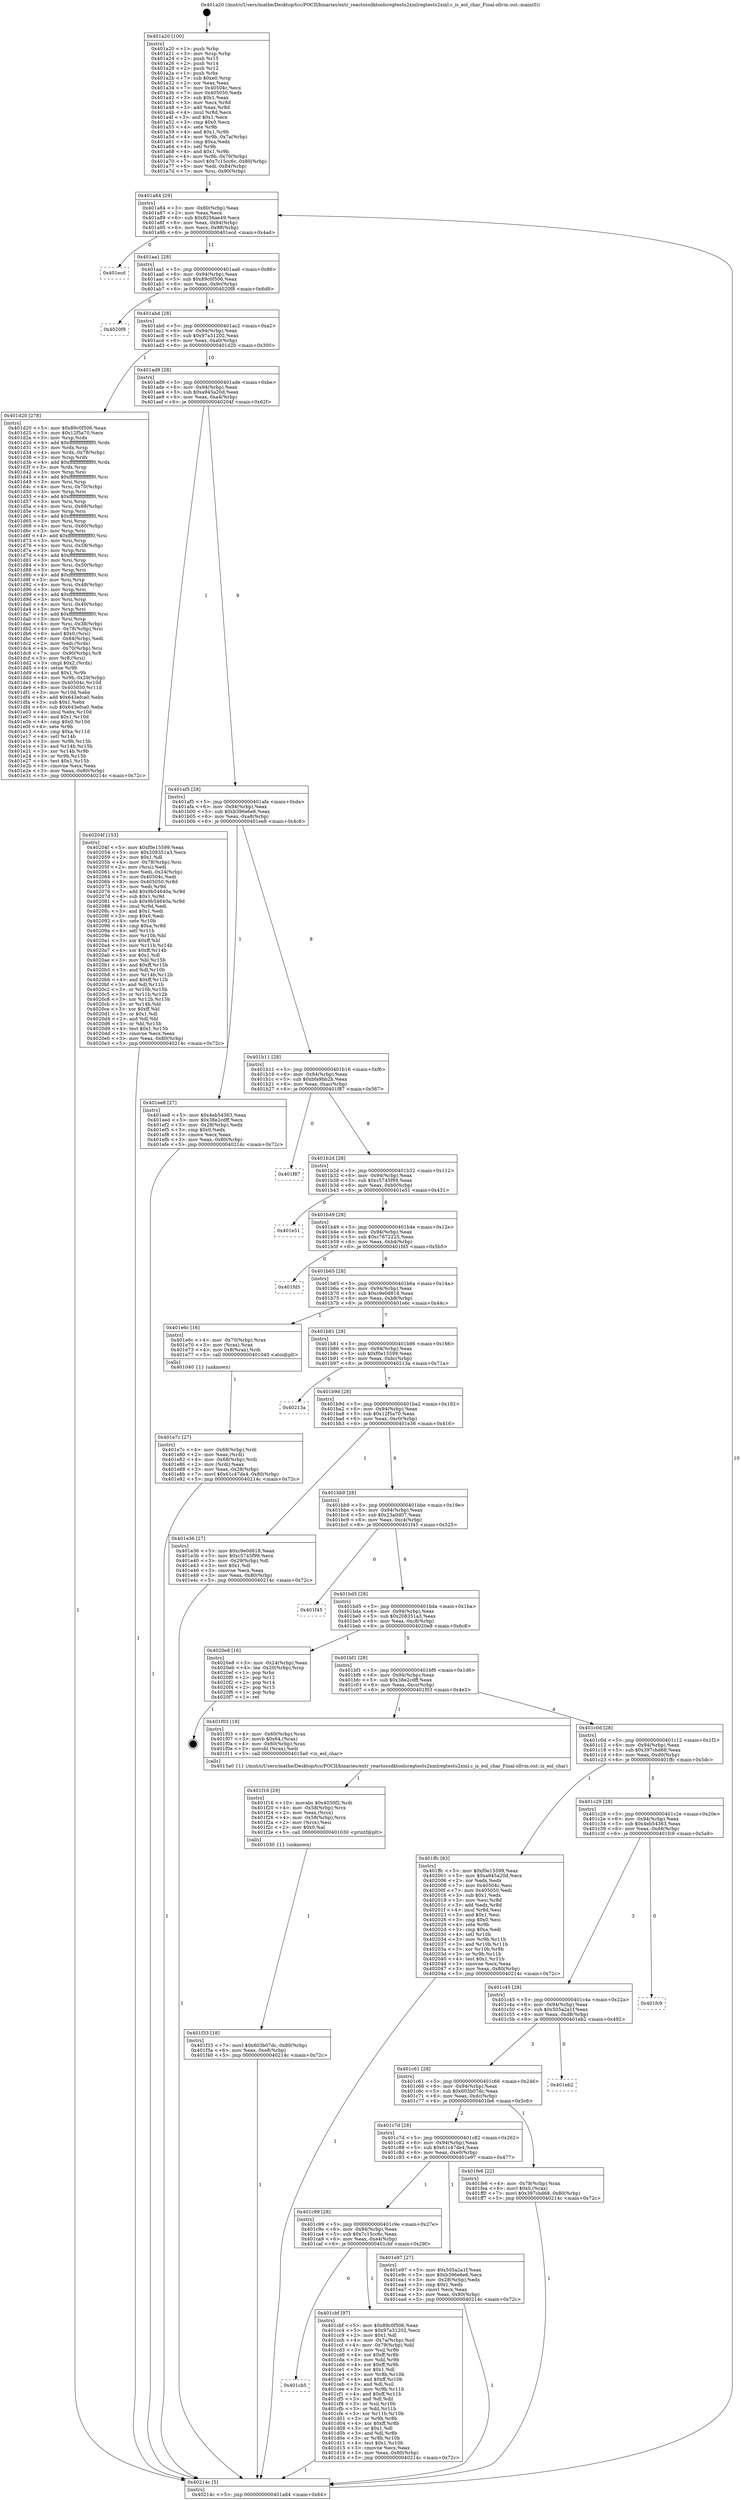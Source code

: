 digraph "0x401a20" {
  label = "0x401a20 (/mnt/c/Users/mathe/Desktop/tcc/POCII/binaries/extr_reactossdktoolsregtests2xmlregtests2xml.c_is_eol_char_Final-ollvm.out::main(0))"
  labelloc = "t"
  node[shape=record]

  Entry [label="",width=0.3,height=0.3,shape=circle,fillcolor=black,style=filled]
  "0x401a84" [label="{
     0x401a84 [29]\l
     | [instrs]\l
     &nbsp;&nbsp;0x401a84 \<+3\>: mov -0x80(%rbp),%eax\l
     &nbsp;&nbsp;0x401a87 \<+2\>: mov %eax,%ecx\l
     &nbsp;&nbsp;0x401a89 \<+6\>: sub $0x8256ae49,%ecx\l
     &nbsp;&nbsp;0x401a8f \<+6\>: mov %eax,-0x94(%rbp)\l
     &nbsp;&nbsp;0x401a95 \<+6\>: mov %ecx,-0x98(%rbp)\l
     &nbsp;&nbsp;0x401a9b \<+6\>: je 0000000000401ecd \<main+0x4ad\>\l
  }"]
  "0x401ecd" [label="{
     0x401ecd\l
  }", style=dashed]
  "0x401aa1" [label="{
     0x401aa1 [28]\l
     | [instrs]\l
     &nbsp;&nbsp;0x401aa1 \<+5\>: jmp 0000000000401aa6 \<main+0x86\>\l
     &nbsp;&nbsp;0x401aa6 \<+6\>: mov -0x94(%rbp),%eax\l
     &nbsp;&nbsp;0x401aac \<+5\>: sub $0x89c0f506,%eax\l
     &nbsp;&nbsp;0x401ab1 \<+6\>: mov %eax,-0x9c(%rbp)\l
     &nbsp;&nbsp;0x401ab7 \<+6\>: je 00000000004020f8 \<main+0x6d8\>\l
  }"]
  Exit [label="",width=0.3,height=0.3,shape=circle,fillcolor=black,style=filled,peripheries=2]
  "0x4020f8" [label="{
     0x4020f8\l
  }", style=dashed]
  "0x401abd" [label="{
     0x401abd [28]\l
     | [instrs]\l
     &nbsp;&nbsp;0x401abd \<+5\>: jmp 0000000000401ac2 \<main+0xa2\>\l
     &nbsp;&nbsp;0x401ac2 \<+6\>: mov -0x94(%rbp),%eax\l
     &nbsp;&nbsp;0x401ac8 \<+5\>: sub $0x97a31202,%eax\l
     &nbsp;&nbsp;0x401acd \<+6\>: mov %eax,-0xa0(%rbp)\l
     &nbsp;&nbsp;0x401ad3 \<+6\>: je 0000000000401d20 \<main+0x300\>\l
  }"]
  "0x401f33" [label="{
     0x401f33 [18]\l
     | [instrs]\l
     &nbsp;&nbsp;0x401f33 \<+7\>: movl $0x603b07dc,-0x80(%rbp)\l
     &nbsp;&nbsp;0x401f3a \<+6\>: mov %eax,-0xe8(%rbp)\l
     &nbsp;&nbsp;0x401f40 \<+5\>: jmp 000000000040214c \<main+0x72c\>\l
  }"]
  "0x401d20" [label="{
     0x401d20 [278]\l
     | [instrs]\l
     &nbsp;&nbsp;0x401d20 \<+5\>: mov $0x89c0f506,%eax\l
     &nbsp;&nbsp;0x401d25 \<+5\>: mov $0x12f5a70,%ecx\l
     &nbsp;&nbsp;0x401d2a \<+3\>: mov %rsp,%rdx\l
     &nbsp;&nbsp;0x401d2d \<+4\>: add $0xfffffffffffffff0,%rdx\l
     &nbsp;&nbsp;0x401d31 \<+3\>: mov %rdx,%rsp\l
     &nbsp;&nbsp;0x401d34 \<+4\>: mov %rdx,-0x78(%rbp)\l
     &nbsp;&nbsp;0x401d38 \<+3\>: mov %rsp,%rdx\l
     &nbsp;&nbsp;0x401d3b \<+4\>: add $0xfffffffffffffff0,%rdx\l
     &nbsp;&nbsp;0x401d3f \<+3\>: mov %rdx,%rsp\l
     &nbsp;&nbsp;0x401d42 \<+3\>: mov %rsp,%rsi\l
     &nbsp;&nbsp;0x401d45 \<+4\>: add $0xfffffffffffffff0,%rsi\l
     &nbsp;&nbsp;0x401d49 \<+3\>: mov %rsi,%rsp\l
     &nbsp;&nbsp;0x401d4c \<+4\>: mov %rsi,-0x70(%rbp)\l
     &nbsp;&nbsp;0x401d50 \<+3\>: mov %rsp,%rsi\l
     &nbsp;&nbsp;0x401d53 \<+4\>: add $0xfffffffffffffff0,%rsi\l
     &nbsp;&nbsp;0x401d57 \<+3\>: mov %rsi,%rsp\l
     &nbsp;&nbsp;0x401d5a \<+4\>: mov %rsi,-0x68(%rbp)\l
     &nbsp;&nbsp;0x401d5e \<+3\>: mov %rsp,%rsi\l
     &nbsp;&nbsp;0x401d61 \<+4\>: add $0xfffffffffffffff0,%rsi\l
     &nbsp;&nbsp;0x401d65 \<+3\>: mov %rsi,%rsp\l
     &nbsp;&nbsp;0x401d68 \<+4\>: mov %rsi,-0x60(%rbp)\l
     &nbsp;&nbsp;0x401d6c \<+3\>: mov %rsp,%rsi\l
     &nbsp;&nbsp;0x401d6f \<+4\>: add $0xfffffffffffffff0,%rsi\l
     &nbsp;&nbsp;0x401d73 \<+3\>: mov %rsi,%rsp\l
     &nbsp;&nbsp;0x401d76 \<+4\>: mov %rsi,-0x58(%rbp)\l
     &nbsp;&nbsp;0x401d7a \<+3\>: mov %rsp,%rsi\l
     &nbsp;&nbsp;0x401d7d \<+4\>: add $0xfffffffffffffff0,%rsi\l
     &nbsp;&nbsp;0x401d81 \<+3\>: mov %rsi,%rsp\l
     &nbsp;&nbsp;0x401d84 \<+4\>: mov %rsi,-0x50(%rbp)\l
     &nbsp;&nbsp;0x401d88 \<+3\>: mov %rsp,%rsi\l
     &nbsp;&nbsp;0x401d8b \<+4\>: add $0xfffffffffffffff0,%rsi\l
     &nbsp;&nbsp;0x401d8f \<+3\>: mov %rsi,%rsp\l
     &nbsp;&nbsp;0x401d92 \<+4\>: mov %rsi,-0x48(%rbp)\l
     &nbsp;&nbsp;0x401d96 \<+3\>: mov %rsp,%rsi\l
     &nbsp;&nbsp;0x401d99 \<+4\>: add $0xfffffffffffffff0,%rsi\l
     &nbsp;&nbsp;0x401d9d \<+3\>: mov %rsi,%rsp\l
     &nbsp;&nbsp;0x401da0 \<+4\>: mov %rsi,-0x40(%rbp)\l
     &nbsp;&nbsp;0x401da4 \<+3\>: mov %rsp,%rsi\l
     &nbsp;&nbsp;0x401da7 \<+4\>: add $0xfffffffffffffff0,%rsi\l
     &nbsp;&nbsp;0x401dab \<+3\>: mov %rsi,%rsp\l
     &nbsp;&nbsp;0x401dae \<+4\>: mov %rsi,-0x38(%rbp)\l
     &nbsp;&nbsp;0x401db2 \<+4\>: mov -0x78(%rbp),%rsi\l
     &nbsp;&nbsp;0x401db6 \<+6\>: movl $0x0,(%rsi)\l
     &nbsp;&nbsp;0x401dbc \<+6\>: mov -0x84(%rbp),%edi\l
     &nbsp;&nbsp;0x401dc2 \<+2\>: mov %edi,(%rdx)\l
     &nbsp;&nbsp;0x401dc4 \<+4\>: mov -0x70(%rbp),%rsi\l
     &nbsp;&nbsp;0x401dc8 \<+7\>: mov -0x90(%rbp),%r8\l
     &nbsp;&nbsp;0x401dcf \<+3\>: mov %r8,(%rsi)\l
     &nbsp;&nbsp;0x401dd2 \<+3\>: cmpl $0x2,(%rdx)\l
     &nbsp;&nbsp;0x401dd5 \<+4\>: setne %r9b\l
     &nbsp;&nbsp;0x401dd9 \<+4\>: and $0x1,%r9b\l
     &nbsp;&nbsp;0x401ddd \<+4\>: mov %r9b,-0x29(%rbp)\l
     &nbsp;&nbsp;0x401de1 \<+8\>: mov 0x40504c,%r10d\l
     &nbsp;&nbsp;0x401de9 \<+8\>: mov 0x405050,%r11d\l
     &nbsp;&nbsp;0x401df1 \<+3\>: mov %r10d,%ebx\l
     &nbsp;&nbsp;0x401df4 \<+6\>: add $0x643efca0,%ebx\l
     &nbsp;&nbsp;0x401dfa \<+3\>: sub $0x1,%ebx\l
     &nbsp;&nbsp;0x401dfd \<+6\>: sub $0x643efca0,%ebx\l
     &nbsp;&nbsp;0x401e03 \<+4\>: imul %ebx,%r10d\l
     &nbsp;&nbsp;0x401e07 \<+4\>: and $0x1,%r10d\l
     &nbsp;&nbsp;0x401e0b \<+4\>: cmp $0x0,%r10d\l
     &nbsp;&nbsp;0x401e0f \<+4\>: sete %r9b\l
     &nbsp;&nbsp;0x401e13 \<+4\>: cmp $0xa,%r11d\l
     &nbsp;&nbsp;0x401e17 \<+4\>: setl %r14b\l
     &nbsp;&nbsp;0x401e1b \<+3\>: mov %r9b,%r15b\l
     &nbsp;&nbsp;0x401e1e \<+3\>: and %r14b,%r15b\l
     &nbsp;&nbsp;0x401e21 \<+3\>: xor %r14b,%r9b\l
     &nbsp;&nbsp;0x401e24 \<+3\>: or %r9b,%r15b\l
     &nbsp;&nbsp;0x401e27 \<+4\>: test $0x1,%r15b\l
     &nbsp;&nbsp;0x401e2b \<+3\>: cmovne %ecx,%eax\l
     &nbsp;&nbsp;0x401e2e \<+3\>: mov %eax,-0x80(%rbp)\l
     &nbsp;&nbsp;0x401e31 \<+5\>: jmp 000000000040214c \<main+0x72c\>\l
  }"]
  "0x401ad9" [label="{
     0x401ad9 [28]\l
     | [instrs]\l
     &nbsp;&nbsp;0x401ad9 \<+5\>: jmp 0000000000401ade \<main+0xbe\>\l
     &nbsp;&nbsp;0x401ade \<+6\>: mov -0x94(%rbp),%eax\l
     &nbsp;&nbsp;0x401ae4 \<+5\>: sub $0xa945a20d,%eax\l
     &nbsp;&nbsp;0x401ae9 \<+6\>: mov %eax,-0xa4(%rbp)\l
     &nbsp;&nbsp;0x401aef \<+6\>: je 000000000040204f \<main+0x62f\>\l
  }"]
  "0x401f16" [label="{
     0x401f16 [29]\l
     | [instrs]\l
     &nbsp;&nbsp;0x401f16 \<+10\>: movabs $0x4030f2,%rdi\l
     &nbsp;&nbsp;0x401f20 \<+4\>: mov -0x58(%rbp),%rcx\l
     &nbsp;&nbsp;0x401f24 \<+2\>: mov %eax,(%rcx)\l
     &nbsp;&nbsp;0x401f26 \<+4\>: mov -0x58(%rbp),%rcx\l
     &nbsp;&nbsp;0x401f2a \<+2\>: mov (%rcx),%esi\l
     &nbsp;&nbsp;0x401f2c \<+2\>: mov $0x0,%al\l
     &nbsp;&nbsp;0x401f2e \<+5\>: call 0000000000401030 \<printf@plt\>\l
     | [calls]\l
     &nbsp;&nbsp;0x401030 \{1\} (unknown)\l
  }"]
  "0x40204f" [label="{
     0x40204f [153]\l
     | [instrs]\l
     &nbsp;&nbsp;0x40204f \<+5\>: mov $0xf0e15599,%eax\l
     &nbsp;&nbsp;0x402054 \<+5\>: mov $0x208351a3,%ecx\l
     &nbsp;&nbsp;0x402059 \<+2\>: mov $0x1,%dl\l
     &nbsp;&nbsp;0x40205b \<+4\>: mov -0x78(%rbp),%rsi\l
     &nbsp;&nbsp;0x40205f \<+2\>: mov (%rsi),%edi\l
     &nbsp;&nbsp;0x402061 \<+3\>: mov %edi,-0x24(%rbp)\l
     &nbsp;&nbsp;0x402064 \<+7\>: mov 0x40504c,%edi\l
     &nbsp;&nbsp;0x40206b \<+8\>: mov 0x405050,%r8d\l
     &nbsp;&nbsp;0x402073 \<+3\>: mov %edi,%r9d\l
     &nbsp;&nbsp;0x402076 \<+7\>: add $0x9b54640a,%r9d\l
     &nbsp;&nbsp;0x40207d \<+4\>: sub $0x1,%r9d\l
     &nbsp;&nbsp;0x402081 \<+7\>: sub $0x9b54640a,%r9d\l
     &nbsp;&nbsp;0x402088 \<+4\>: imul %r9d,%edi\l
     &nbsp;&nbsp;0x40208c \<+3\>: and $0x1,%edi\l
     &nbsp;&nbsp;0x40208f \<+3\>: cmp $0x0,%edi\l
     &nbsp;&nbsp;0x402092 \<+4\>: sete %r10b\l
     &nbsp;&nbsp;0x402096 \<+4\>: cmp $0xa,%r8d\l
     &nbsp;&nbsp;0x40209a \<+4\>: setl %r11b\l
     &nbsp;&nbsp;0x40209e \<+3\>: mov %r10b,%bl\l
     &nbsp;&nbsp;0x4020a1 \<+3\>: xor $0xff,%bl\l
     &nbsp;&nbsp;0x4020a4 \<+3\>: mov %r11b,%r14b\l
     &nbsp;&nbsp;0x4020a7 \<+4\>: xor $0xff,%r14b\l
     &nbsp;&nbsp;0x4020ab \<+3\>: xor $0x1,%dl\l
     &nbsp;&nbsp;0x4020ae \<+3\>: mov %bl,%r15b\l
     &nbsp;&nbsp;0x4020b1 \<+4\>: and $0xff,%r15b\l
     &nbsp;&nbsp;0x4020b5 \<+3\>: and %dl,%r10b\l
     &nbsp;&nbsp;0x4020b8 \<+3\>: mov %r14b,%r12b\l
     &nbsp;&nbsp;0x4020bb \<+4\>: and $0xff,%r12b\l
     &nbsp;&nbsp;0x4020bf \<+3\>: and %dl,%r11b\l
     &nbsp;&nbsp;0x4020c2 \<+3\>: or %r10b,%r15b\l
     &nbsp;&nbsp;0x4020c5 \<+3\>: or %r11b,%r12b\l
     &nbsp;&nbsp;0x4020c8 \<+3\>: xor %r12b,%r15b\l
     &nbsp;&nbsp;0x4020cb \<+3\>: or %r14b,%bl\l
     &nbsp;&nbsp;0x4020ce \<+3\>: xor $0xff,%bl\l
     &nbsp;&nbsp;0x4020d1 \<+3\>: or $0x1,%dl\l
     &nbsp;&nbsp;0x4020d4 \<+2\>: and %dl,%bl\l
     &nbsp;&nbsp;0x4020d6 \<+3\>: or %bl,%r15b\l
     &nbsp;&nbsp;0x4020d9 \<+4\>: test $0x1,%r15b\l
     &nbsp;&nbsp;0x4020dd \<+3\>: cmovne %ecx,%eax\l
     &nbsp;&nbsp;0x4020e0 \<+3\>: mov %eax,-0x80(%rbp)\l
     &nbsp;&nbsp;0x4020e3 \<+5\>: jmp 000000000040214c \<main+0x72c\>\l
  }"]
  "0x401af5" [label="{
     0x401af5 [28]\l
     | [instrs]\l
     &nbsp;&nbsp;0x401af5 \<+5\>: jmp 0000000000401afa \<main+0xda\>\l
     &nbsp;&nbsp;0x401afa \<+6\>: mov -0x94(%rbp),%eax\l
     &nbsp;&nbsp;0x401b00 \<+5\>: sub $0xb396e6e6,%eax\l
     &nbsp;&nbsp;0x401b05 \<+6\>: mov %eax,-0xa8(%rbp)\l
     &nbsp;&nbsp;0x401b0b \<+6\>: je 0000000000401ee8 \<main+0x4c8\>\l
  }"]
  "0x401e7c" [label="{
     0x401e7c [27]\l
     | [instrs]\l
     &nbsp;&nbsp;0x401e7c \<+4\>: mov -0x68(%rbp),%rdi\l
     &nbsp;&nbsp;0x401e80 \<+2\>: mov %eax,(%rdi)\l
     &nbsp;&nbsp;0x401e82 \<+4\>: mov -0x68(%rbp),%rdi\l
     &nbsp;&nbsp;0x401e86 \<+2\>: mov (%rdi),%eax\l
     &nbsp;&nbsp;0x401e88 \<+3\>: mov %eax,-0x28(%rbp)\l
     &nbsp;&nbsp;0x401e8b \<+7\>: movl $0x61c47de4,-0x80(%rbp)\l
     &nbsp;&nbsp;0x401e92 \<+5\>: jmp 000000000040214c \<main+0x72c\>\l
  }"]
  "0x401ee8" [label="{
     0x401ee8 [27]\l
     | [instrs]\l
     &nbsp;&nbsp;0x401ee8 \<+5\>: mov $0x4eb54363,%eax\l
     &nbsp;&nbsp;0x401eed \<+5\>: mov $0x38e2cdff,%ecx\l
     &nbsp;&nbsp;0x401ef2 \<+3\>: mov -0x28(%rbp),%edx\l
     &nbsp;&nbsp;0x401ef5 \<+3\>: cmp $0x0,%edx\l
     &nbsp;&nbsp;0x401ef8 \<+3\>: cmove %ecx,%eax\l
     &nbsp;&nbsp;0x401efb \<+3\>: mov %eax,-0x80(%rbp)\l
     &nbsp;&nbsp;0x401efe \<+5\>: jmp 000000000040214c \<main+0x72c\>\l
  }"]
  "0x401b11" [label="{
     0x401b11 [28]\l
     | [instrs]\l
     &nbsp;&nbsp;0x401b11 \<+5\>: jmp 0000000000401b16 \<main+0xf6\>\l
     &nbsp;&nbsp;0x401b16 \<+6\>: mov -0x94(%rbp),%eax\l
     &nbsp;&nbsp;0x401b1c \<+5\>: sub $0xbfa9bb2b,%eax\l
     &nbsp;&nbsp;0x401b21 \<+6\>: mov %eax,-0xac(%rbp)\l
     &nbsp;&nbsp;0x401b27 \<+6\>: je 0000000000401f87 \<main+0x567\>\l
  }"]
  "0x401a20" [label="{
     0x401a20 [100]\l
     | [instrs]\l
     &nbsp;&nbsp;0x401a20 \<+1\>: push %rbp\l
     &nbsp;&nbsp;0x401a21 \<+3\>: mov %rsp,%rbp\l
     &nbsp;&nbsp;0x401a24 \<+2\>: push %r15\l
     &nbsp;&nbsp;0x401a26 \<+2\>: push %r14\l
     &nbsp;&nbsp;0x401a28 \<+2\>: push %r12\l
     &nbsp;&nbsp;0x401a2a \<+1\>: push %rbx\l
     &nbsp;&nbsp;0x401a2b \<+7\>: sub $0xe0,%rsp\l
     &nbsp;&nbsp;0x401a32 \<+2\>: xor %eax,%eax\l
     &nbsp;&nbsp;0x401a34 \<+7\>: mov 0x40504c,%ecx\l
     &nbsp;&nbsp;0x401a3b \<+7\>: mov 0x405050,%edx\l
     &nbsp;&nbsp;0x401a42 \<+3\>: sub $0x1,%eax\l
     &nbsp;&nbsp;0x401a45 \<+3\>: mov %ecx,%r8d\l
     &nbsp;&nbsp;0x401a48 \<+3\>: add %eax,%r8d\l
     &nbsp;&nbsp;0x401a4b \<+4\>: imul %r8d,%ecx\l
     &nbsp;&nbsp;0x401a4f \<+3\>: and $0x1,%ecx\l
     &nbsp;&nbsp;0x401a52 \<+3\>: cmp $0x0,%ecx\l
     &nbsp;&nbsp;0x401a55 \<+4\>: sete %r9b\l
     &nbsp;&nbsp;0x401a59 \<+4\>: and $0x1,%r9b\l
     &nbsp;&nbsp;0x401a5d \<+4\>: mov %r9b,-0x7a(%rbp)\l
     &nbsp;&nbsp;0x401a61 \<+3\>: cmp $0xa,%edx\l
     &nbsp;&nbsp;0x401a64 \<+4\>: setl %r9b\l
     &nbsp;&nbsp;0x401a68 \<+4\>: and $0x1,%r9b\l
     &nbsp;&nbsp;0x401a6c \<+4\>: mov %r9b,-0x79(%rbp)\l
     &nbsp;&nbsp;0x401a70 \<+7\>: movl $0x7c15cc6c,-0x80(%rbp)\l
     &nbsp;&nbsp;0x401a77 \<+6\>: mov %edi,-0x84(%rbp)\l
     &nbsp;&nbsp;0x401a7d \<+7\>: mov %rsi,-0x90(%rbp)\l
  }"]
  "0x401f87" [label="{
     0x401f87\l
  }", style=dashed]
  "0x401b2d" [label="{
     0x401b2d [28]\l
     | [instrs]\l
     &nbsp;&nbsp;0x401b2d \<+5\>: jmp 0000000000401b32 \<main+0x112\>\l
     &nbsp;&nbsp;0x401b32 \<+6\>: mov -0x94(%rbp),%eax\l
     &nbsp;&nbsp;0x401b38 \<+5\>: sub $0xc5745f99,%eax\l
     &nbsp;&nbsp;0x401b3d \<+6\>: mov %eax,-0xb0(%rbp)\l
     &nbsp;&nbsp;0x401b43 \<+6\>: je 0000000000401e51 \<main+0x431\>\l
  }"]
  "0x40214c" [label="{
     0x40214c [5]\l
     | [instrs]\l
     &nbsp;&nbsp;0x40214c \<+5\>: jmp 0000000000401a84 \<main+0x64\>\l
  }"]
  "0x401e51" [label="{
     0x401e51\l
  }", style=dashed]
  "0x401b49" [label="{
     0x401b49 [28]\l
     | [instrs]\l
     &nbsp;&nbsp;0x401b49 \<+5\>: jmp 0000000000401b4e \<main+0x12e\>\l
     &nbsp;&nbsp;0x401b4e \<+6\>: mov -0x94(%rbp),%eax\l
     &nbsp;&nbsp;0x401b54 \<+5\>: sub $0xc7672225,%eax\l
     &nbsp;&nbsp;0x401b59 \<+6\>: mov %eax,-0xb4(%rbp)\l
     &nbsp;&nbsp;0x401b5f \<+6\>: je 0000000000401fd5 \<main+0x5b5\>\l
  }"]
  "0x401cb5" [label="{
     0x401cb5\l
  }", style=dashed]
  "0x401fd5" [label="{
     0x401fd5\l
  }", style=dashed]
  "0x401b65" [label="{
     0x401b65 [28]\l
     | [instrs]\l
     &nbsp;&nbsp;0x401b65 \<+5\>: jmp 0000000000401b6a \<main+0x14a\>\l
     &nbsp;&nbsp;0x401b6a \<+6\>: mov -0x94(%rbp),%eax\l
     &nbsp;&nbsp;0x401b70 \<+5\>: sub $0xc9e0d818,%eax\l
     &nbsp;&nbsp;0x401b75 \<+6\>: mov %eax,-0xb8(%rbp)\l
     &nbsp;&nbsp;0x401b7b \<+6\>: je 0000000000401e6c \<main+0x44c\>\l
  }"]
  "0x401cbf" [label="{
     0x401cbf [97]\l
     | [instrs]\l
     &nbsp;&nbsp;0x401cbf \<+5\>: mov $0x89c0f506,%eax\l
     &nbsp;&nbsp;0x401cc4 \<+5\>: mov $0x97a31202,%ecx\l
     &nbsp;&nbsp;0x401cc9 \<+2\>: mov $0x1,%dl\l
     &nbsp;&nbsp;0x401ccb \<+4\>: mov -0x7a(%rbp),%sil\l
     &nbsp;&nbsp;0x401ccf \<+4\>: mov -0x79(%rbp),%dil\l
     &nbsp;&nbsp;0x401cd3 \<+3\>: mov %sil,%r8b\l
     &nbsp;&nbsp;0x401cd6 \<+4\>: xor $0xff,%r8b\l
     &nbsp;&nbsp;0x401cda \<+3\>: mov %dil,%r9b\l
     &nbsp;&nbsp;0x401cdd \<+4\>: xor $0xff,%r9b\l
     &nbsp;&nbsp;0x401ce1 \<+3\>: xor $0x1,%dl\l
     &nbsp;&nbsp;0x401ce4 \<+3\>: mov %r8b,%r10b\l
     &nbsp;&nbsp;0x401ce7 \<+4\>: and $0xff,%r10b\l
     &nbsp;&nbsp;0x401ceb \<+3\>: and %dl,%sil\l
     &nbsp;&nbsp;0x401cee \<+3\>: mov %r9b,%r11b\l
     &nbsp;&nbsp;0x401cf1 \<+4\>: and $0xff,%r11b\l
     &nbsp;&nbsp;0x401cf5 \<+3\>: and %dl,%dil\l
     &nbsp;&nbsp;0x401cf8 \<+3\>: or %sil,%r10b\l
     &nbsp;&nbsp;0x401cfb \<+3\>: or %dil,%r11b\l
     &nbsp;&nbsp;0x401cfe \<+3\>: xor %r11b,%r10b\l
     &nbsp;&nbsp;0x401d01 \<+3\>: or %r9b,%r8b\l
     &nbsp;&nbsp;0x401d04 \<+4\>: xor $0xff,%r8b\l
     &nbsp;&nbsp;0x401d08 \<+3\>: or $0x1,%dl\l
     &nbsp;&nbsp;0x401d0b \<+3\>: and %dl,%r8b\l
     &nbsp;&nbsp;0x401d0e \<+3\>: or %r8b,%r10b\l
     &nbsp;&nbsp;0x401d11 \<+4\>: test $0x1,%r10b\l
     &nbsp;&nbsp;0x401d15 \<+3\>: cmovne %ecx,%eax\l
     &nbsp;&nbsp;0x401d18 \<+3\>: mov %eax,-0x80(%rbp)\l
     &nbsp;&nbsp;0x401d1b \<+5\>: jmp 000000000040214c \<main+0x72c\>\l
  }"]
  "0x401e6c" [label="{
     0x401e6c [16]\l
     | [instrs]\l
     &nbsp;&nbsp;0x401e6c \<+4\>: mov -0x70(%rbp),%rax\l
     &nbsp;&nbsp;0x401e70 \<+3\>: mov (%rax),%rax\l
     &nbsp;&nbsp;0x401e73 \<+4\>: mov 0x8(%rax),%rdi\l
     &nbsp;&nbsp;0x401e77 \<+5\>: call 0000000000401040 \<atoi@plt\>\l
     | [calls]\l
     &nbsp;&nbsp;0x401040 \{1\} (unknown)\l
  }"]
  "0x401b81" [label="{
     0x401b81 [28]\l
     | [instrs]\l
     &nbsp;&nbsp;0x401b81 \<+5\>: jmp 0000000000401b86 \<main+0x166\>\l
     &nbsp;&nbsp;0x401b86 \<+6\>: mov -0x94(%rbp),%eax\l
     &nbsp;&nbsp;0x401b8c \<+5\>: sub $0xf0e15599,%eax\l
     &nbsp;&nbsp;0x401b91 \<+6\>: mov %eax,-0xbc(%rbp)\l
     &nbsp;&nbsp;0x401b97 \<+6\>: je 000000000040213a \<main+0x71a\>\l
  }"]
  "0x401c99" [label="{
     0x401c99 [28]\l
     | [instrs]\l
     &nbsp;&nbsp;0x401c99 \<+5\>: jmp 0000000000401c9e \<main+0x27e\>\l
     &nbsp;&nbsp;0x401c9e \<+6\>: mov -0x94(%rbp),%eax\l
     &nbsp;&nbsp;0x401ca4 \<+5\>: sub $0x7c15cc6c,%eax\l
     &nbsp;&nbsp;0x401ca9 \<+6\>: mov %eax,-0xe4(%rbp)\l
     &nbsp;&nbsp;0x401caf \<+6\>: je 0000000000401cbf \<main+0x29f\>\l
  }"]
  "0x40213a" [label="{
     0x40213a\l
  }", style=dashed]
  "0x401b9d" [label="{
     0x401b9d [28]\l
     | [instrs]\l
     &nbsp;&nbsp;0x401b9d \<+5\>: jmp 0000000000401ba2 \<main+0x182\>\l
     &nbsp;&nbsp;0x401ba2 \<+6\>: mov -0x94(%rbp),%eax\l
     &nbsp;&nbsp;0x401ba8 \<+5\>: sub $0x12f5a70,%eax\l
     &nbsp;&nbsp;0x401bad \<+6\>: mov %eax,-0xc0(%rbp)\l
     &nbsp;&nbsp;0x401bb3 \<+6\>: je 0000000000401e36 \<main+0x416\>\l
  }"]
  "0x401e97" [label="{
     0x401e97 [27]\l
     | [instrs]\l
     &nbsp;&nbsp;0x401e97 \<+5\>: mov $0x505a2a1f,%eax\l
     &nbsp;&nbsp;0x401e9c \<+5\>: mov $0xb396e6e6,%ecx\l
     &nbsp;&nbsp;0x401ea1 \<+3\>: mov -0x28(%rbp),%edx\l
     &nbsp;&nbsp;0x401ea4 \<+3\>: cmp $0x1,%edx\l
     &nbsp;&nbsp;0x401ea7 \<+3\>: cmovl %ecx,%eax\l
     &nbsp;&nbsp;0x401eaa \<+3\>: mov %eax,-0x80(%rbp)\l
     &nbsp;&nbsp;0x401ead \<+5\>: jmp 000000000040214c \<main+0x72c\>\l
  }"]
  "0x401e36" [label="{
     0x401e36 [27]\l
     | [instrs]\l
     &nbsp;&nbsp;0x401e36 \<+5\>: mov $0xc9e0d818,%eax\l
     &nbsp;&nbsp;0x401e3b \<+5\>: mov $0xc5745f99,%ecx\l
     &nbsp;&nbsp;0x401e40 \<+3\>: mov -0x29(%rbp),%dl\l
     &nbsp;&nbsp;0x401e43 \<+3\>: test $0x1,%dl\l
     &nbsp;&nbsp;0x401e46 \<+3\>: cmovne %ecx,%eax\l
     &nbsp;&nbsp;0x401e49 \<+3\>: mov %eax,-0x80(%rbp)\l
     &nbsp;&nbsp;0x401e4c \<+5\>: jmp 000000000040214c \<main+0x72c\>\l
  }"]
  "0x401bb9" [label="{
     0x401bb9 [28]\l
     | [instrs]\l
     &nbsp;&nbsp;0x401bb9 \<+5\>: jmp 0000000000401bbe \<main+0x19e\>\l
     &nbsp;&nbsp;0x401bbe \<+6\>: mov -0x94(%rbp),%eax\l
     &nbsp;&nbsp;0x401bc4 \<+5\>: sub $0x23a0d07,%eax\l
     &nbsp;&nbsp;0x401bc9 \<+6\>: mov %eax,-0xc4(%rbp)\l
     &nbsp;&nbsp;0x401bcf \<+6\>: je 0000000000401f45 \<main+0x525\>\l
  }"]
  "0x401c7d" [label="{
     0x401c7d [28]\l
     | [instrs]\l
     &nbsp;&nbsp;0x401c7d \<+5\>: jmp 0000000000401c82 \<main+0x262\>\l
     &nbsp;&nbsp;0x401c82 \<+6\>: mov -0x94(%rbp),%eax\l
     &nbsp;&nbsp;0x401c88 \<+5\>: sub $0x61c47de4,%eax\l
     &nbsp;&nbsp;0x401c8d \<+6\>: mov %eax,-0xe0(%rbp)\l
     &nbsp;&nbsp;0x401c93 \<+6\>: je 0000000000401e97 \<main+0x477\>\l
  }"]
  "0x401f45" [label="{
     0x401f45\l
  }", style=dashed]
  "0x401bd5" [label="{
     0x401bd5 [28]\l
     | [instrs]\l
     &nbsp;&nbsp;0x401bd5 \<+5\>: jmp 0000000000401bda \<main+0x1ba\>\l
     &nbsp;&nbsp;0x401bda \<+6\>: mov -0x94(%rbp),%eax\l
     &nbsp;&nbsp;0x401be0 \<+5\>: sub $0x208351a3,%eax\l
     &nbsp;&nbsp;0x401be5 \<+6\>: mov %eax,-0xc8(%rbp)\l
     &nbsp;&nbsp;0x401beb \<+6\>: je 00000000004020e8 \<main+0x6c8\>\l
  }"]
  "0x401fe6" [label="{
     0x401fe6 [22]\l
     | [instrs]\l
     &nbsp;&nbsp;0x401fe6 \<+4\>: mov -0x78(%rbp),%rax\l
     &nbsp;&nbsp;0x401fea \<+6\>: movl $0x0,(%rax)\l
     &nbsp;&nbsp;0x401ff0 \<+7\>: movl $0x397cbd68,-0x80(%rbp)\l
     &nbsp;&nbsp;0x401ff7 \<+5\>: jmp 000000000040214c \<main+0x72c\>\l
  }"]
  "0x4020e8" [label="{
     0x4020e8 [16]\l
     | [instrs]\l
     &nbsp;&nbsp;0x4020e8 \<+3\>: mov -0x24(%rbp),%eax\l
     &nbsp;&nbsp;0x4020eb \<+4\>: lea -0x20(%rbp),%rsp\l
     &nbsp;&nbsp;0x4020ef \<+1\>: pop %rbx\l
     &nbsp;&nbsp;0x4020f0 \<+2\>: pop %r12\l
     &nbsp;&nbsp;0x4020f2 \<+2\>: pop %r14\l
     &nbsp;&nbsp;0x4020f4 \<+2\>: pop %r15\l
     &nbsp;&nbsp;0x4020f6 \<+1\>: pop %rbp\l
     &nbsp;&nbsp;0x4020f7 \<+1\>: ret\l
  }"]
  "0x401bf1" [label="{
     0x401bf1 [28]\l
     | [instrs]\l
     &nbsp;&nbsp;0x401bf1 \<+5\>: jmp 0000000000401bf6 \<main+0x1d6\>\l
     &nbsp;&nbsp;0x401bf6 \<+6\>: mov -0x94(%rbp),%eax\l
     &nbsp;&nbsp;0x401bfc \<+5\>: sub $0x38e2cdff,%eax\l
     &nbsp;&nbsp;0x401c01 \<+6\>: mov %eax,-0xcc(%rbp)\l
     &nbsp;&nbsp;0x401c07 \<+6\>: je 0000000000401f03 \<main+0x4e3\>\l
  }"]
  "0x401c61" [label="{
     0x401c61 [28]\l
     | [instrs]\l
     &nbsp;&nbsp;0x401c61 \<+5\>: jmp 0000000000401c66 \<main+0x246\>\l
     &nbsp;&nbsp;0x401c66 \<+6\>: mov -0x94(%rbp),%eax\l
     &nbsp;&nbsp;0x401c6c \<+5\>: sub $0x603b07dc,%eax\l
     &nbsp;&nbsp;0x401c71 \<+6\>: mov %eax,-0xdc(%rbp)\l
     &nbsp;&nbsp;0x401c77 \<+6\>: je 0000000000401fe6 \<main+0x5c6\>\l
  }"]
  "0x401f03" [label="{
     0x401f03 [19]\l
     | [instrs]\l
     &nbsp;&nbsp;0x401f03 \<+4\>: mov -0x60(%rbp),%rax\l
     &nbsp;&nbsp;0x401f07 \<+3\>: movb $0x64,(%rax)\l
     &nbsp;&nbsp;0x401f0a \<+4\>: mov -0x60(%rbp),%rax\l
     &nbsp;&nbsp;0x401f0e \<+3\>: movsbl (%rax),%edi\l
     &nbsp;&nbsp;0x401f11 \<+5\>: call 00000000004015a0 \<is_eol_char\>\l
     | [calls]\l
     &nbsp;&nbsp;0x4015a0 \{1\} (/mnt/c/Users/mathe/Desktop/tcc/POCII/binaries/extr_reactossdktoolsregtests2xmlregtests2xml.c_is_eol_char_Final-ollvm.out::is_eol_char)\l
  }"]
  "0x401c0d" [label="{
     0x401c0d [28]\l
     | [instrs]\l
     &nbsp;&nbsp;0x401c0d \<+5\>: jmp 0000000000401c12 \<main+0x1f2\>\l
     &nbsp;&nbsp;0x401c12 \<+6\>: mov -0x94(%rbp),%eax\l
     &nbsp;&nbsp;0x401c18 \<+5\>: sub $0x397cbd68,%eax\l
     &nbsp;&nbsp;0x401c1d \<+6\>: mov %eax,-0xd0(%rbp)\l
     &nbsp;&nbsp;0x401c23 \<+6\>: je 0000000000401ffc \<main+0x5dc\>\l
  }"]
  "0x401eb2" [label="{
     0x401eb2\l
  }", style=dashed]
  "0x401ffc" [label="{
     0x401ffc [83]\l
     | [instrs]\l
     &nbsp;&nbsp;0x401ffc \<+5\>: mov $0xf0e15599,%eax\l
     &nbsp;&nbsp;0x402001 \<+5\>: mov $0xa945a20d,%ecx\l
     &nbsp;&nbsp;0x402006 \<+2\>: xor %edx,%edx\l
     &nbsp;&nbsp;0x402008 \<+7\>: mov 0x40504c,%esi\l
     &nbsp;&nbsp;0x40200f \<+7\>: mov 0x405050,%edi\l
     &nbsp;&nbsp;0x402016 \<+3\>: sub $0x1,%edx\l
     &nbsp;&nbsp;0x402019 \<+3\>: mov %esi,%r8d\l
     &nbsp;&nbsp;0x40201c \<+3\>: add %edx,%r8d\l
     &nbsp;&nbsp;0x40201f \<+4\>: imul %r8d,%esi\l
     &nbsp;&nbsp;0x402023 \<+3\>: and $0x1,%esi\l
     &nbsp;&nbsp;0x402026 \<+3\>: cmp $0x0,%esi\l
     &nbsp;&nbsp;0x402029 \<+4\>: sete %r9b\l
     &nbsp;&nbsp;0x40202d \<+3\>: cmp $0xa,%edi\l
     &nbsp;&nbsp;0x402030 \<+4\>: setl %r10b\l
     &nbsp;&nbsp;0x402034 \<+3\>: mov %r9b,%r11b\l
     &nbsp;&nbsp;0x402037 \<+3\>: and %r10b,%r11b\l
     &nbsp;&nbsp;0x40203a \<+3\>: xor %r10b,%r9b\l
     &nbsp;&nbsp;0x40203d \<+3\>: or %r9b,%r11b\l
     &nbsp;&nbsp;0x402040 \<+4\>: test $0x1,%r11b\l
     &nbsp;&nbsp;0x402044 \<+3\>: cmovne %ecx,%eax\l
     &nbsp;&nbsp;0x402047 \<+3\>: mov %eax,-0x80(%rbp)\l
     &nbsp;&nbsp;0x40204a \<+5\>: jmp 000000000040214c \<main+0x72c\>\l
  }"]
  "0x401c29" [label="{
     0x401c29 [28]\l
     | [instrs]\l
     &nbsp;&nbsp;0x401c29 \<+5\>: jmp 0000000000401c2e \<main+0x20e\>\l
     &nbsp;&nbsp;0x401c2e \<+6\>: mov -0x94(%rbp),%eax\l
     &nbsp;&nbsp;0x401c34 \<+5\>: sub $0x4eb54363,%eax\l
     &nbsp;&nbsp;0x401c39 \<+6\>: mov %eax,-0xd4(%rbp)\l
     &nbsp;&nbsp;0x401c3f \<+6\>: je 0000000000401fc9 \<main+0x5a9\>\l
  }"]
  "0x401c45" [label="{
     0x401c45 [28]\l
     | [instrs]\l
     &nbsp;&nbsp;0x401c45 \<+5\>: jmp 0000000000401c4a \<main+0x22a\>\l
     &nbsp;&nbsp;0x401c4a \<+6\>: mov -0x94(%rbp),%eax\l
     &nbsp;&nbsp;0x401c50 \<+5\>: sub $0x505a2a1f,%eax\l
     &nbsp;&nbsp;0x401c55 \<+6\>: mov %eax,-0xd8(%rbp)\l
     &nbsp;&nbsp;0x401c5b \<+6\>: je 0000000000401eb2 \<main+0x492\>\l
  }"]
  "0x401fc9" [label="{
     0x401fc9\l
  }", style=dashed]
  Entry -> "0x401a20" [label=" 1"]
  "0x401a84" -> "0x401ecd" [label=" 0"]
  "0x401a84" -> "0x401aa1" [label=" 11"]
  "0x4020e8" -> Exit [label=" 1"]
  "0x401aa1" -> "0x4020f8" [label=" 0"]
  "0x401aa1" -> "0x401abd" [label=" 11"]
  "0x40204f" -> "0x40214c" [label=" 1"]
  "0x401abd" -> "0x401d20" [label=" 1"]
  "0x401abd" -> "0x401ad9" [label=" 10"]
  "0x401ffc" -> "0x40214c" [label=" 1"]
  "0x401ad9" -> "0x40204f" [label=" 1"]
  "0x401ad9" -> "0x401af5" [label=" 9"]
  "0x401fe6" -> "0x40214c" [label=" 1"]
  "0x401af5" -> "0x401ee8" [label=" 1"]
  "0x401af5" -> "0x401b11" [label=" 8"]
  "0x401f33" -> "0x40214c" [label=" 1"]
  "0x401b11" -> "0x401f87" [label=" 0"]
  "0x401b11" -> "0x401b2d" [label=" 8"]
  "0x401f03" -> "0x401f16" [label=" 1"]
  "0x401b2d" -> "0x401e51" [label=" 0"]
  "0x401b2d" -> "0x401b49" [label=" 8"]
  "0x401ee8" -> "0x40214c" [label=" 1"]
  "0x401b49" -> "0x401fd5" [label=" 0"]
  "0x401b49" -> "0x401b65" [label=" 8"]
  "0x401e97" -> "0x40214c" [label=" 1"]
  "0x401b65" -> "0x401e6c" [label=" 1"]
  "0x401b65" -> "0x401b81" [label=" 7"]
  "0x401e7c" -> "0x40214c" [label=" 1"]
  "0x401b81" -> "0x40213a" [label=" 0"]
  "0x401b81" -> "0x401b9d" [label=" 7"]
  "0x401e36" -> "0x40214c" [label=" 1"]
  "0x401b9d" -> "0x401e36" [label=" 1"]
  "0x401b9d" -> "0x401bb9" [label=" 6"]
  "0x401d20" -> "0x40214c" [label=" 1"]
  "0x401bb9" -> "0x401f45" [label=" 0"]
  "0x401bb9" -> "0x401bd5" [label=" 6"]
  "0x40214c" -> "0x401a84" [label=" 10"]
  "0x401bd5" -> "0x4020e8" [label=" 1"]
  "0x401bd5" -> "0x401bf1" [label=" 5"]
  "0x401a20" -> "0x401a84" [label=" 1"]
  "0x401bf1" -> "0x401f03" [label=" 1"]
  "0x401bf1" -> "0x401c0d" [label=" 4"]
  "0x401c99" -> "0x401cb5" [label=" 0"]
  "0x401c0d" -> "0x401ffc" [label=" 1"]
  "0x401c0d" -> "0x401c29" [label=" 3"]
  "0x401c99" -> "0x401cbf" [label=" 1"]
  "0x401c29" -> "0x401fc9" [label=" 0"]
  "0x401c29" -> "0x401c45" [label=" 3"]
  "0x401e6c" -> "0x401e7c" [label=" 1"]
  "0x401c45" -> "0x401eb2" [label=" 0"]
  "0x401c45" -> "0x401c61" [label=" 3"]
  "0x401cbf" -> "0x40214c" [label=" 1"]
  "0x401c61" -> "0x401fe6" [label=" 1"]
  "0x401c61" -> "0x401c7d" [label=" 2"]
  "0x401f16" -> "0x401f33" [label=" 1"]
  "0x401c7d" -> "0x401e97" [label=" 1"]
  "0x401c7d" -> "0x401c99" [label=" 1"]
}
